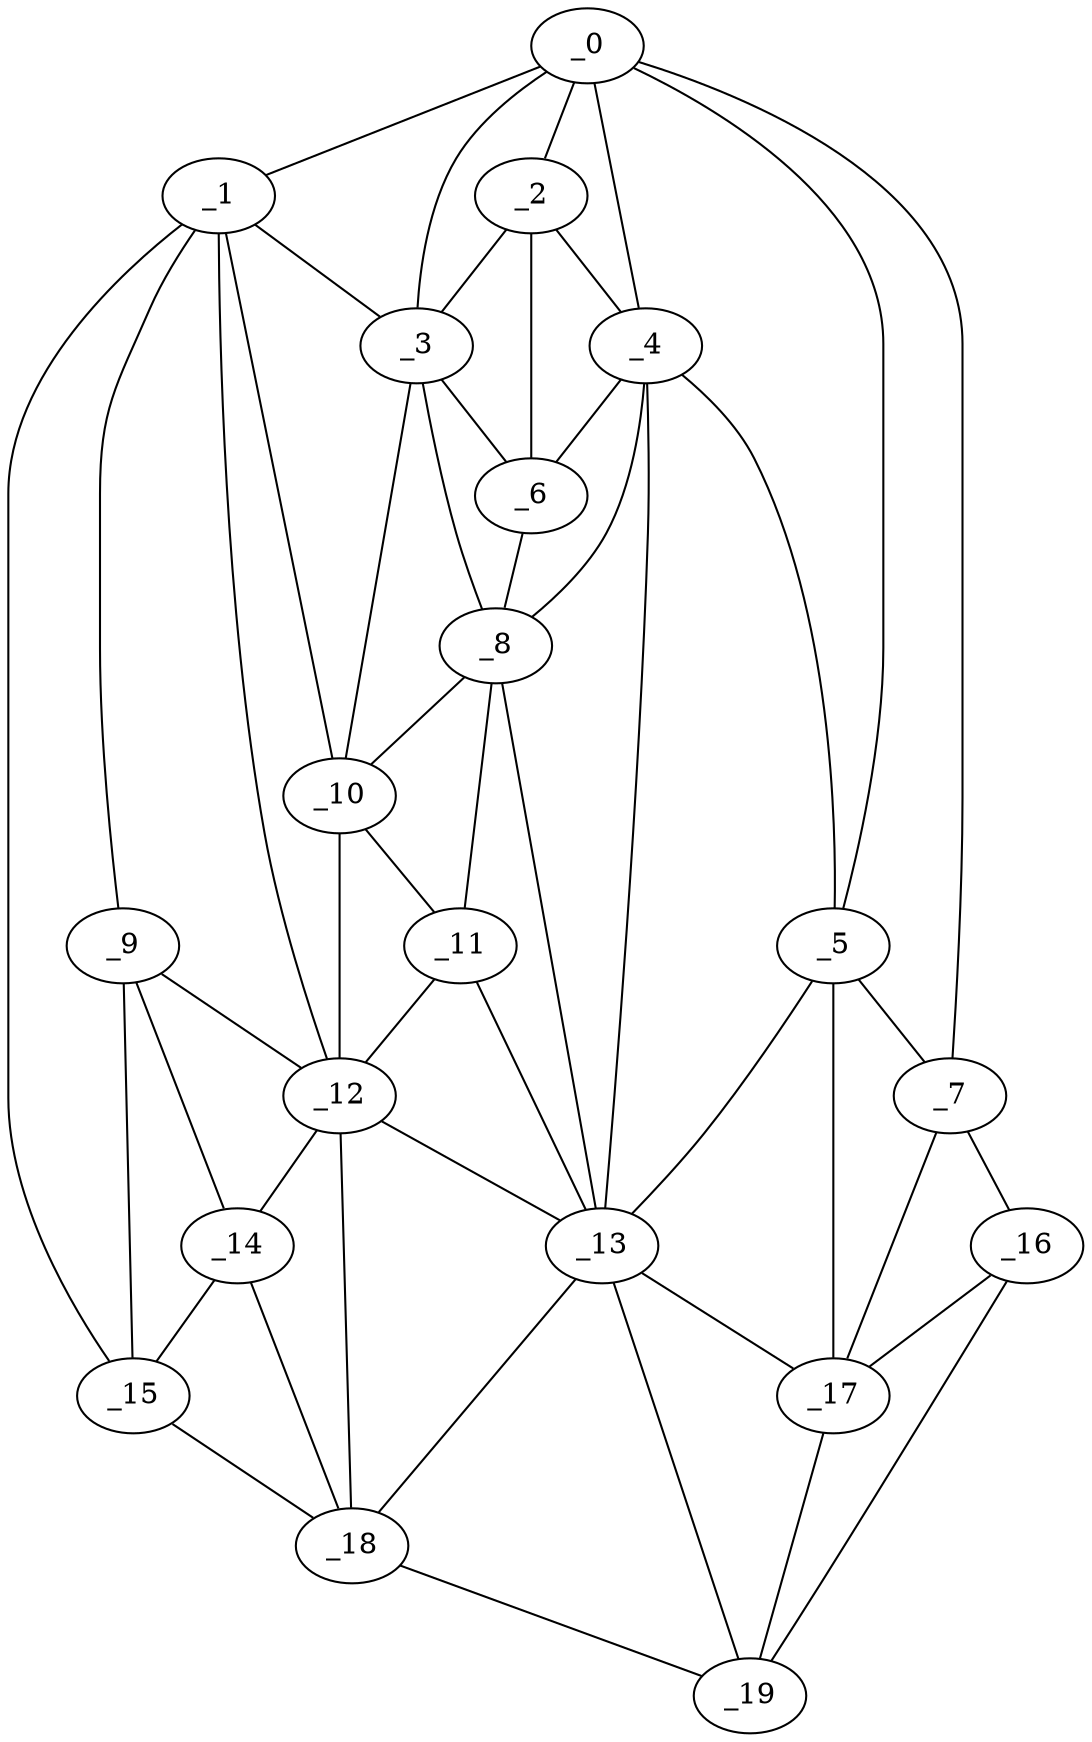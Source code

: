 graph "obj64__45.gxl" {
	_0	 [x=34,
		y=31];
	_1	 [x=37,
		y=96];
	_0 -- _1	 [valence=1];
	_2	 [x=38,
		y=51];
	_0 -- _2	 [valence=2];
	_3	 [x=39,
		y=65];
	_0 -- _3	 [valence=1];
	_4	 [x=40,
		y=46];
	_0 -- _4	 [valence=2];
	_5	 [x=42,
		y=24];
	_0 -- _5	 [valence=2];
	_7	 [x=46,
		y=6];
	_0 -- _7	 [valence=1];
	_1 -- _3	 [valence=2];
	_9	 [x=49,
		y=101];
	_1 -- _9	 [valence=2];
	_10	 [x=51,
		y=66];
	_1 -- _10	 [valence=1];
	_12	 [x=57,
		y=70];
	_1 -- _12	 [valence=2];
	_15	 [x=71,
		y=124];
	_1 -- _15	 [valence=1];
	_2 -- _3	 [valence=1];
	_2 -- _4	 [valence=1];
	_6	 [x=42,
		y=57];
	_2 -- _6	 [valence=2];
	_3 -- _6	 [valence=2];
	_8	 [x=48,
		y=57];
	_3 -- _8	 [valence=1];
	_3 -- _10	 [valence=1];
	_4 -- _5	 [valence=1];
	_4 -- _6	 [valence=2];
	_4 -- _8	 [valence=2];
	_13	 [x=62,
		y=56];
	_4 -- _13	 [valence=2];
	_5 -- _7	 [valence=1];
	_5 -- _13	 [valence=2];
	_17	 [x=87,
		y=25];
	_5 -- _17	 [valence=1];
	_6 -- _8	 [valence=2];
	_16	 [x=84,
		y=7];
	_7 -- _16	 [valence=1];
	_7 -- _17	 [valence=2];
	_8 -- _10	 [valence=2];
	_11	 [x=52,
		y=62];
	_8 -- _11	 [valence=2];
	_8 -- _13	 [valence=1];
	_9 -- _12	 [valence=2];
	_14	 [x=62,
		y=104];
	_9 -- _14	 [valence=2];
	_9 -- _15	 [valence=2];
	_10 -- _11	 [valence=1];
	_10 -- _12	 [valence=2];
	_11 -- _12	 [valence=1];
	_11 -- _13	 [valence=2];
	_12 -- _13	 [valence=1];
	_12 -- _14	 [valence=1];
	_18	 [x=94,
		y=117];
	_12 -- _18	 [valence=2];
	_13 -- _17	 [valence=2];
	_13 -- _18	 [valence=2];
	_19	 [x=95,
		y=34];
	_13 -- _19	 [valence=2];
	_14 -- _15	 [valence=1];
	_14 -- _18	 [valence=2];
	_15 -- _18	 [valence=1];
	_16 -- _17	 [valence=2];
	_16 -- _19	 [valence=1];
	_17 -- _19	 [valence=2];
	_18 -- _19	 [valence=1];
}

